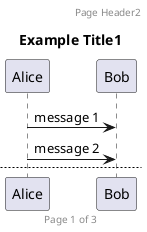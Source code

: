@startuml

header Page Header1
footer Page %page% of %lastpage%

title Example Title1

Alice -> Bob : message 1
Alice -> Bob : message 2

newpage

header Page Header2
footer Page %page% of %lastpage%

'下面这种写法的第二页的title是不起作用的，得按照下方的例子来写
'title Example Title2

Alice -> Bob : message 3
Alice -> Bob : message 4

newpage A title for the\nlast page

Alice -> Bob : message 5
Alice -> Bob : message 6
@enduml